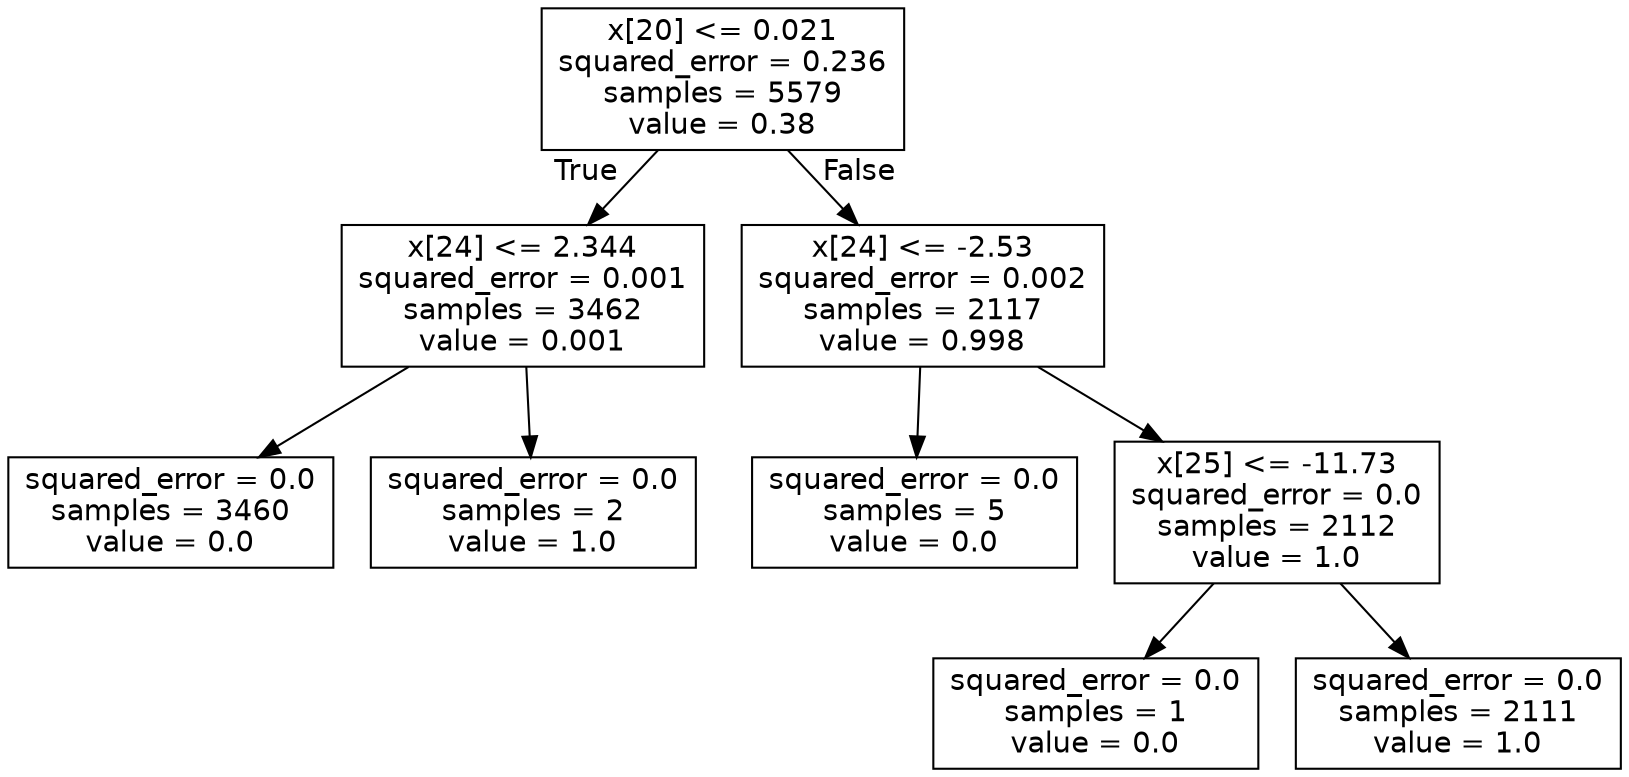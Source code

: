 digraph Tree {
node [shape=box, fontname="helvetica"] ;
edge [fontname="helvetica"] ;
0 [label="x[20] <= 0.021\nsquared_error = 0.236\nsamples = 5579\nvalue = 0.38"] ;
1 [label="x[24] <= 2.344\nsquared_error = 0.001\nsamples = 3462\nvalue = 0.001"] ;
0 -> 1 [labeldistance=2.5, labelangle=45, headlabel="True"] ;
2 [label="squared_error = 0.0\nsamples = 3460\nvalue = 0.0"] ;
1 -> 2 ;
3 [label="squared_error = 0.0\nsamples = 2\nvalue = 1.0"] ;
1 -> 3 ;
4 [label="x[24] <= -2.53\nsquared_error = 0.002\nsamples = 2117\nvalue = 0.998"] ;
0 -> 4 [labeldistance=2.5, labelangle=-45, headlabel="False"] ;
5 [label="squared_error = 0.0\nsamples = 5\nvalue = 0.0"] ;
4 -> 5 ;
6 [label="x[25] <= -11.73\nsquared_error = 0.0\nsamples = 2112\nvalue = 1.0"] ;
4 -> 6 ;
7 [label="squared_error = 0.0\nsamples = 1\nvalue = 0.0"] ;
6 -> 7 ;
8 [label="squared_error = 0.0\nsamples = 2111\nvalue = 1.0"] ;
6 -> 8 ;
}